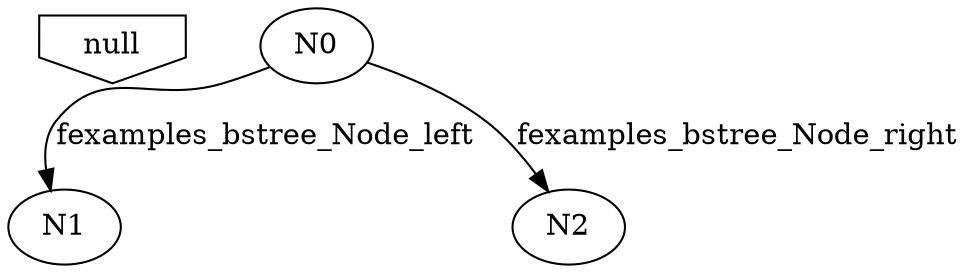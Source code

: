 digraph s4 {
	nodesep=.5; ordering=out;
	null [ shape = invhouse ];
	N0->N1 	[ label = fexamples_bstree_Node_left ];
	N0->N2 	[ label = fexamples_bstree_Node_right ];
}
